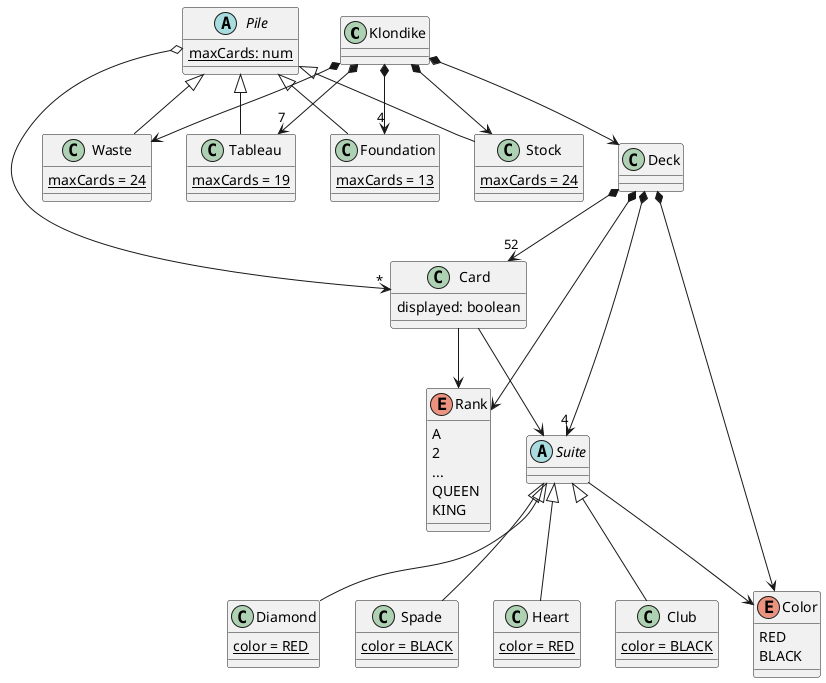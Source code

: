 @startuml

class Klondike

class Deck

abstract class Pile{
    {static} maxCards: num
}

class Stock{
    {static} maxCards = 24
}
class Waste{
    {static} maxCards = 24
}
class Tableau{
    {static} maxCards = 19
}
class Foundation{
    {static} maxCards = 13
}

class Card{
    displayed: boolean
}

enum Rank{
    A
    2
    ...
    QUEEN
    KING
}

abstract class Suite
class Spade{
    {static} color = BLACK
}
class Heart{
    {static} color = RED
}
class Club{
    {static} color = BLACK
}
class Diamond{
    {static} color = RED
}

enum Color{
    RED
    BLACK
}

Klondike *-down-> Deck
Klondike *-down-> Stock
Klondike *-down-> Waste
Klondike *-down-> "7" Tableau
Klondike *-down-> "4" Foundation

Deck *-down-> "52" Card
Deck *-down-> Rank
Deck *-down-> Color
Deck *-down-> "4" Suite

Card -down-> Suite
Card -down-> Rank

Suite <|-down- Spade
Suite <|-down- Heart
Suite <|-down- Club
Suite <|-down- Diamond
Suite -down-> Color

Pile o-down-> "*" Card

Pile <|-down- Stock
Pile <|-down- Waste
Pile <|-down- Tableau
Pile <|-down- Foundation


@enduml